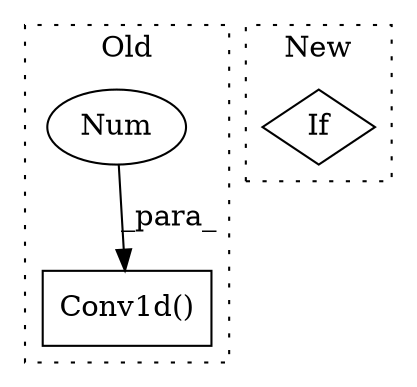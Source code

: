 digraph G {
subgraph cluster0 {
1 [label="Conv1d()" a="75" s="2929,2956" l="10,15" shape="box"];
3 [label="Num" a="76" s="2955" l="1" shape="ellipse"];
label = "Old";
style="dotted";
}
subgraph cluster1 {
2 [label="If" a="96" s="3547,3566" l="3,22" shape="diamond"];
label = "New";
style="dotted";
}
3 -> 1 [label="_para_"];
}
